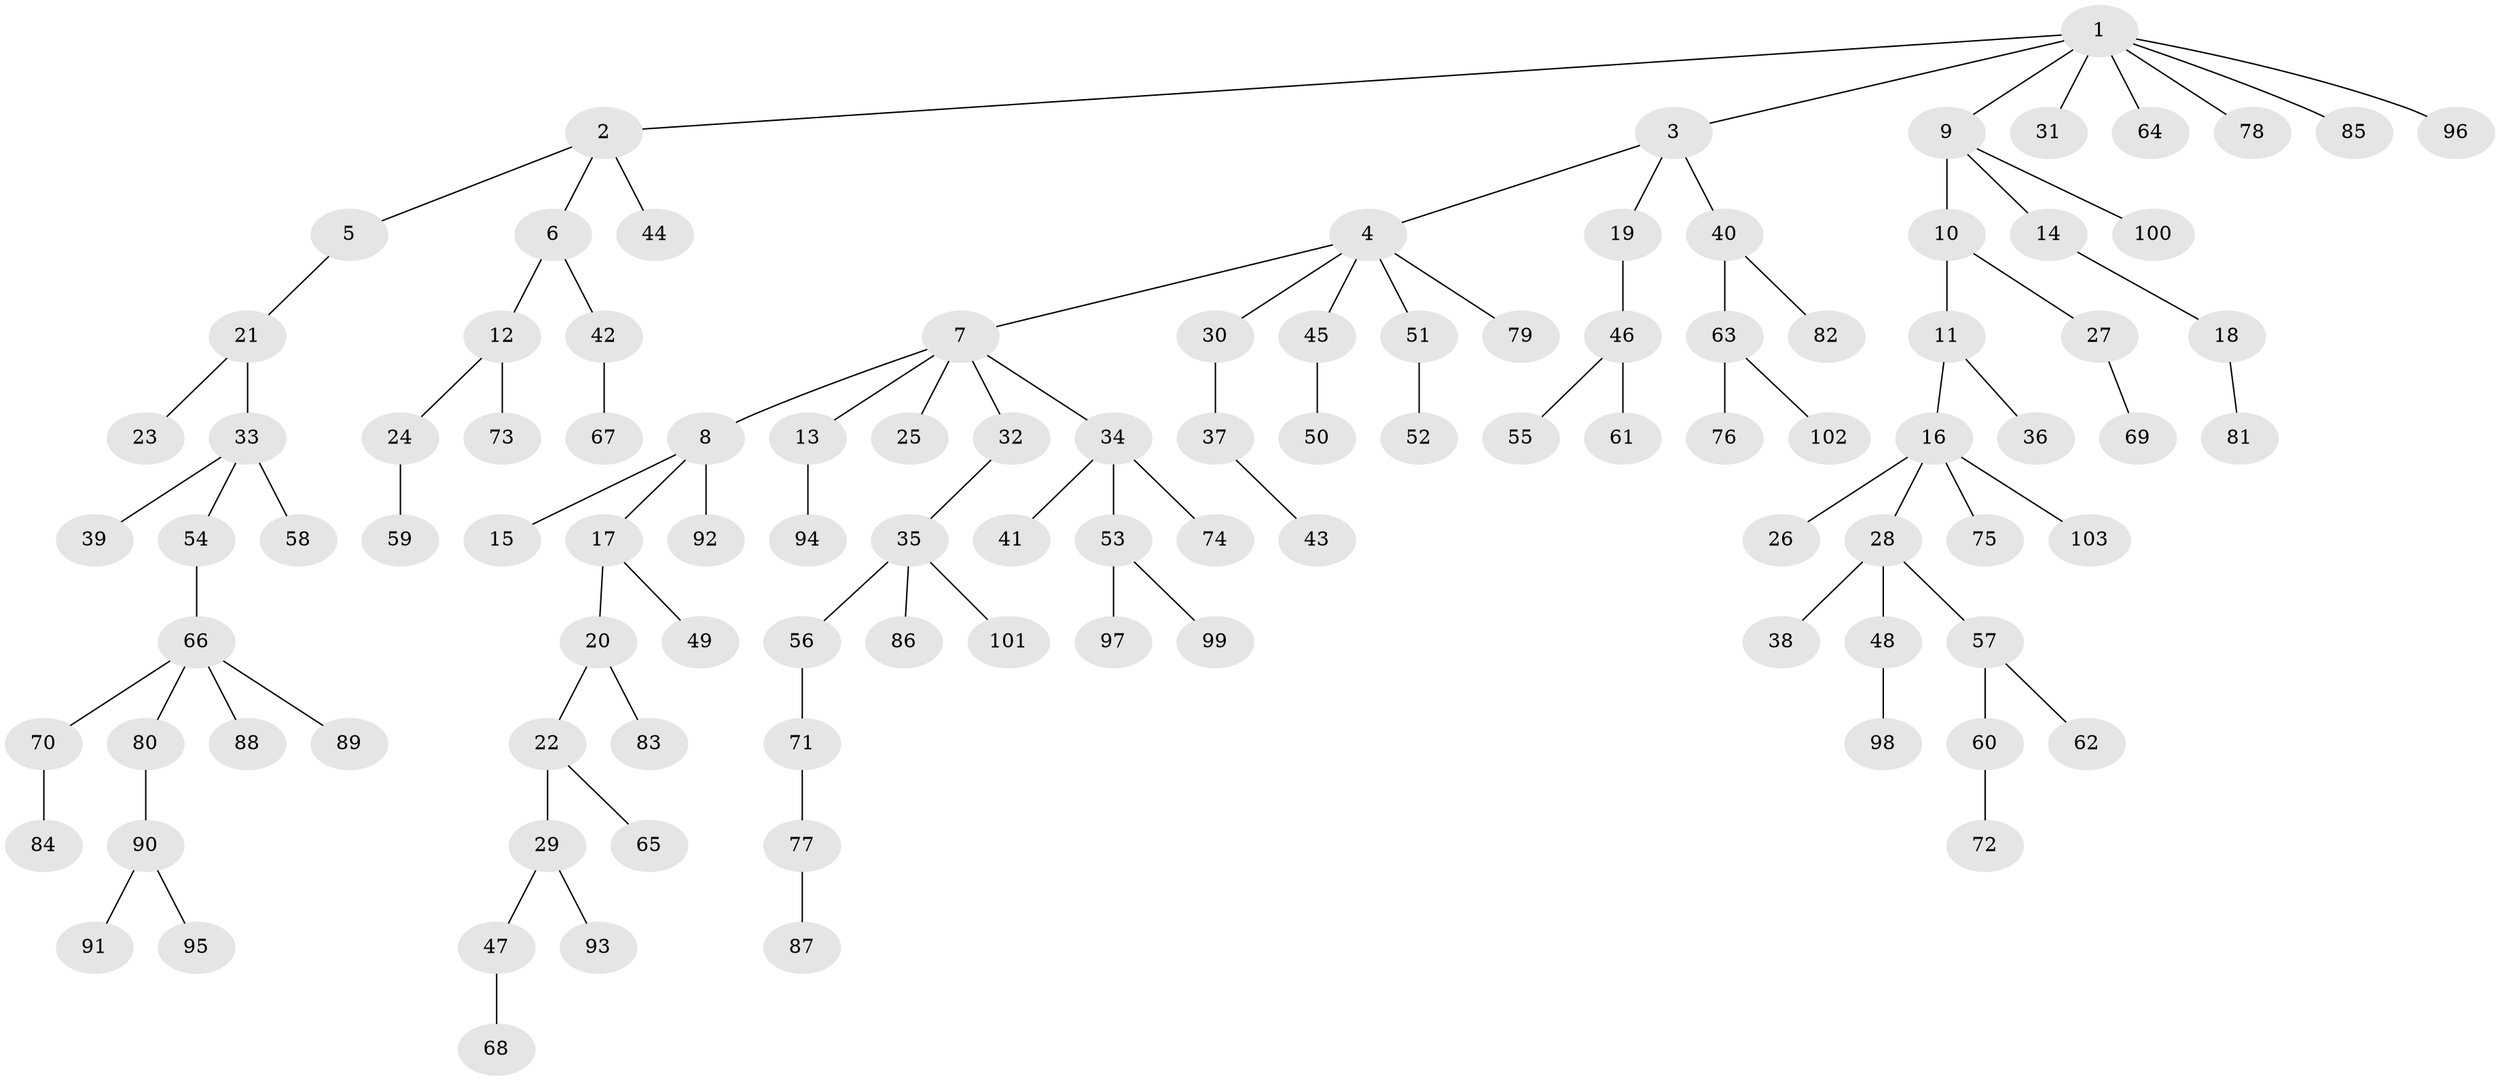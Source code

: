 // coarse degree distribution, {2: 0.2876712328767123, 4: 0.0547945205479452, 3: 0.1643835616438356, 5: 0.0273972602739726, 1: 0.4520547945205479, 7: 0.0136986301369863}
// Generated by graph-tools (version 1.1) at 2025/37/03/04/25 23:37:30]
// undirected, 103 vertices, 102 edges
graph export_dot {
  node [color=gray90,style=filled];
  1;
  2;
  3;
  4;
  5;
  6;
  7;
  8;
  9;
  10;
  11;
  12;
  13;
  14;
  15;
  16;
  17;
  18;
  19;
  20;
  21;
  22;
  23;
  24;
  25;
  26;
  27;
  28;
  29;
  30;
  31;
  32;
  33;
  34;
  35;
  36;
  37;
  38;
  39;
  40;
  41;
  42;
  43;
  44;
  45;
  46;
  47;
  48;
  49;
  50;
  51;
  52;
  53;
  54;
  55;
  56;
  57;
  58;
  59;
  60;
  61;
  62;
  63;
  64;
  65;
  66;
  67;
  68;
  69;
  70;
  71;
  72;
  73;
  74;
  75;
  76;
  77;
  78;
  79;
  80;
  81;
  82;
  83;
  84;
  85;
  86;
  87;
  88;
  89;
  90;
  91;
  92;
  93;
  94;
  95;
  96;
  97;
  98;
  99;
  100;
  101;
  102;
  103;
  1 -- 2;
  1 -- 3;
  1 -- 9;
  1 -- 31;
  1 -- 64;
  1 -- 78;
  1 -- 85;
  1 -- 96;
  2 -- 5;
  2 -- 6;
  2 -- 44;
  3 -- 4;
  3 -- 19;
  3 -- 40;
  4 -- 7;
  4 -- 30;
  4 -- 45;
  4 -- 51;
  4 -- 79;
  5 -- 21;
  6 -- 12;
  6 -- 42;
  7 -- 8;
  7 -- 13;
  7 -- 25;
  7 -- 32;
  7 -- 34;
  8 -- 15;
  8 -- 17;
  8 -- 92;
  9 -- 10;
  9 -- 14;
  9 -- 100;
  10 -- 11;
  10 -- 27;
  11 -- 16;
  11 -- 36;
  12 -- 24;
  12 -- 73;
  13 -- 94;
  14 -- 18;
  16 -- 26;
  16 -- 28;
  16 -- 75;
  16 -- 103;
  17 -- 20;
  17 -- 49;
  18 -- 81;
  19 -- 46;
  20 -- 22;
  20 -- 83;
  21 -- 23;
  21 -- 33;
  22 -- 29;
  22 -- 65;
  24 -- 59;
  27 -- 69;
  28 -- 38;
  28 -- 48;
  28 -- 57;
  29 -- 47;
  29 -- 93;
  30 -- 37;
  32 -- 35;
  33 -- 39;
  33 -- 54;
  33 -- 58;
  34 -- 41;
  34 -- 53;
  34 -- 74;
  35 -- 56;
  35 -- 86;
  35 -- 101;
  37 -- 43;
  40 -- 63;
  40 -- 82;
  42 -- 67;
  45 -- 50;
  46 -- 55;
  46 -- 61;
  47 -- 68;
  48 -- 98;
  51 -- 52;
  53 -- 97;
  53 -- 99;
  54 -- 66;
  56 -- 71;
  57 -- 60;
  57 -- 62;
  60 -- 72;
  63 -- 76;
  63 -- 102;
  66 -- 70;
  66 -- 80;
  66 -- 88;
  66 -- 89;
  70 -- 84;
  71 -- 77;
  77 -- 87;
  80 -- 90;
  90 -- 91;
  90 -- 95;
}
